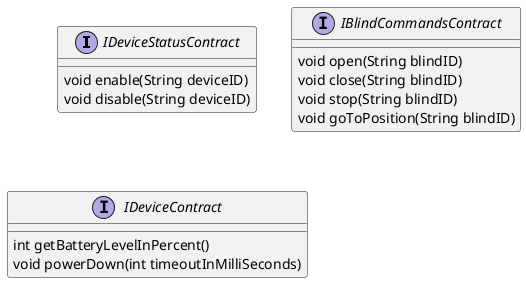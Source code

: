 @startuml Contracts

interface IDeviceStatusContract {
    void enable(String deviceID)
    void disable(String deviceID)
}

interface IBlindCommandsContract {
    void open(String blindID)
    void close(String blindID)
    void stop(String blindID)
    void goToPosition(String blindID)
}

interface IDeviceContract {
    int getBatteryLevelInPercent()
    void powerDown(int timeoutInMilliSeconds)
}

@enduml